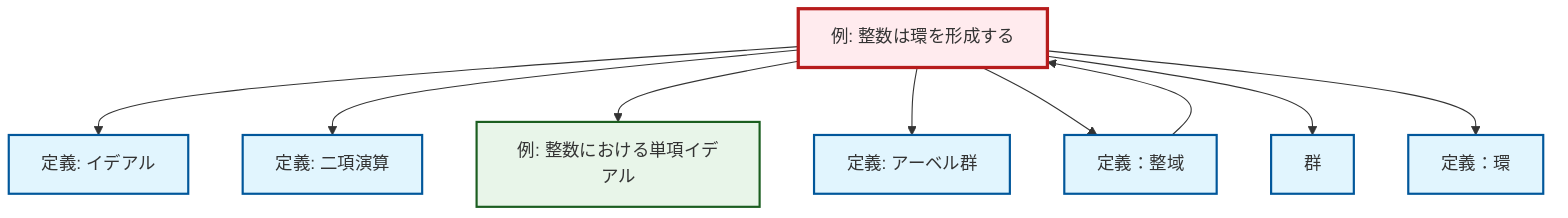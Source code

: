 graph TD
    classDef definition fill:#e1f5fe,stroke:#01579b,stroke-width:2px
    classDef theorem fill:#f3e5f5,stroke:#4a148c,stroke-width:2px
    classDef axiom fill:#fff3e0,stroke:#e65100,stroke-width:2px
    classDef example fill:#e8f5e9,stroke:#1b5e20,stroke-width:2px
    classDef current fill:#ffebee,stroke:#b71c1c,stroke-width:3px
    ex-integers-ring["例: 整数は環を形成する"]:::example
    def-ideal["定義: イデアル"]:::definition
    def-abelian-group["定義: アーベル群"]:::definition
    ex-principal-ideal["例: 整数における単項イデアル"]:::example
    def-binary-operation["定義: 二項演算"]:::definition
    def-integral-domain["定義：整域"]:::definition
    def-group["群"]:::definition
    def-ring["定義：環"]:::definition
    ex-integers-ring --> def-ideal
    ex-integers-ring --> def-binary-operation
    ex-integers-ring --> ex-principal-ideal
    ex-integers-ring --> def-abelian-group
    ex-integers-ring --> def-integral-domain
    ex-integers-ring --> def-group
    ex-integers-ring --> def-ring
    def-integral-domain --> ex-integers-ring
    class ex-integers-ring current